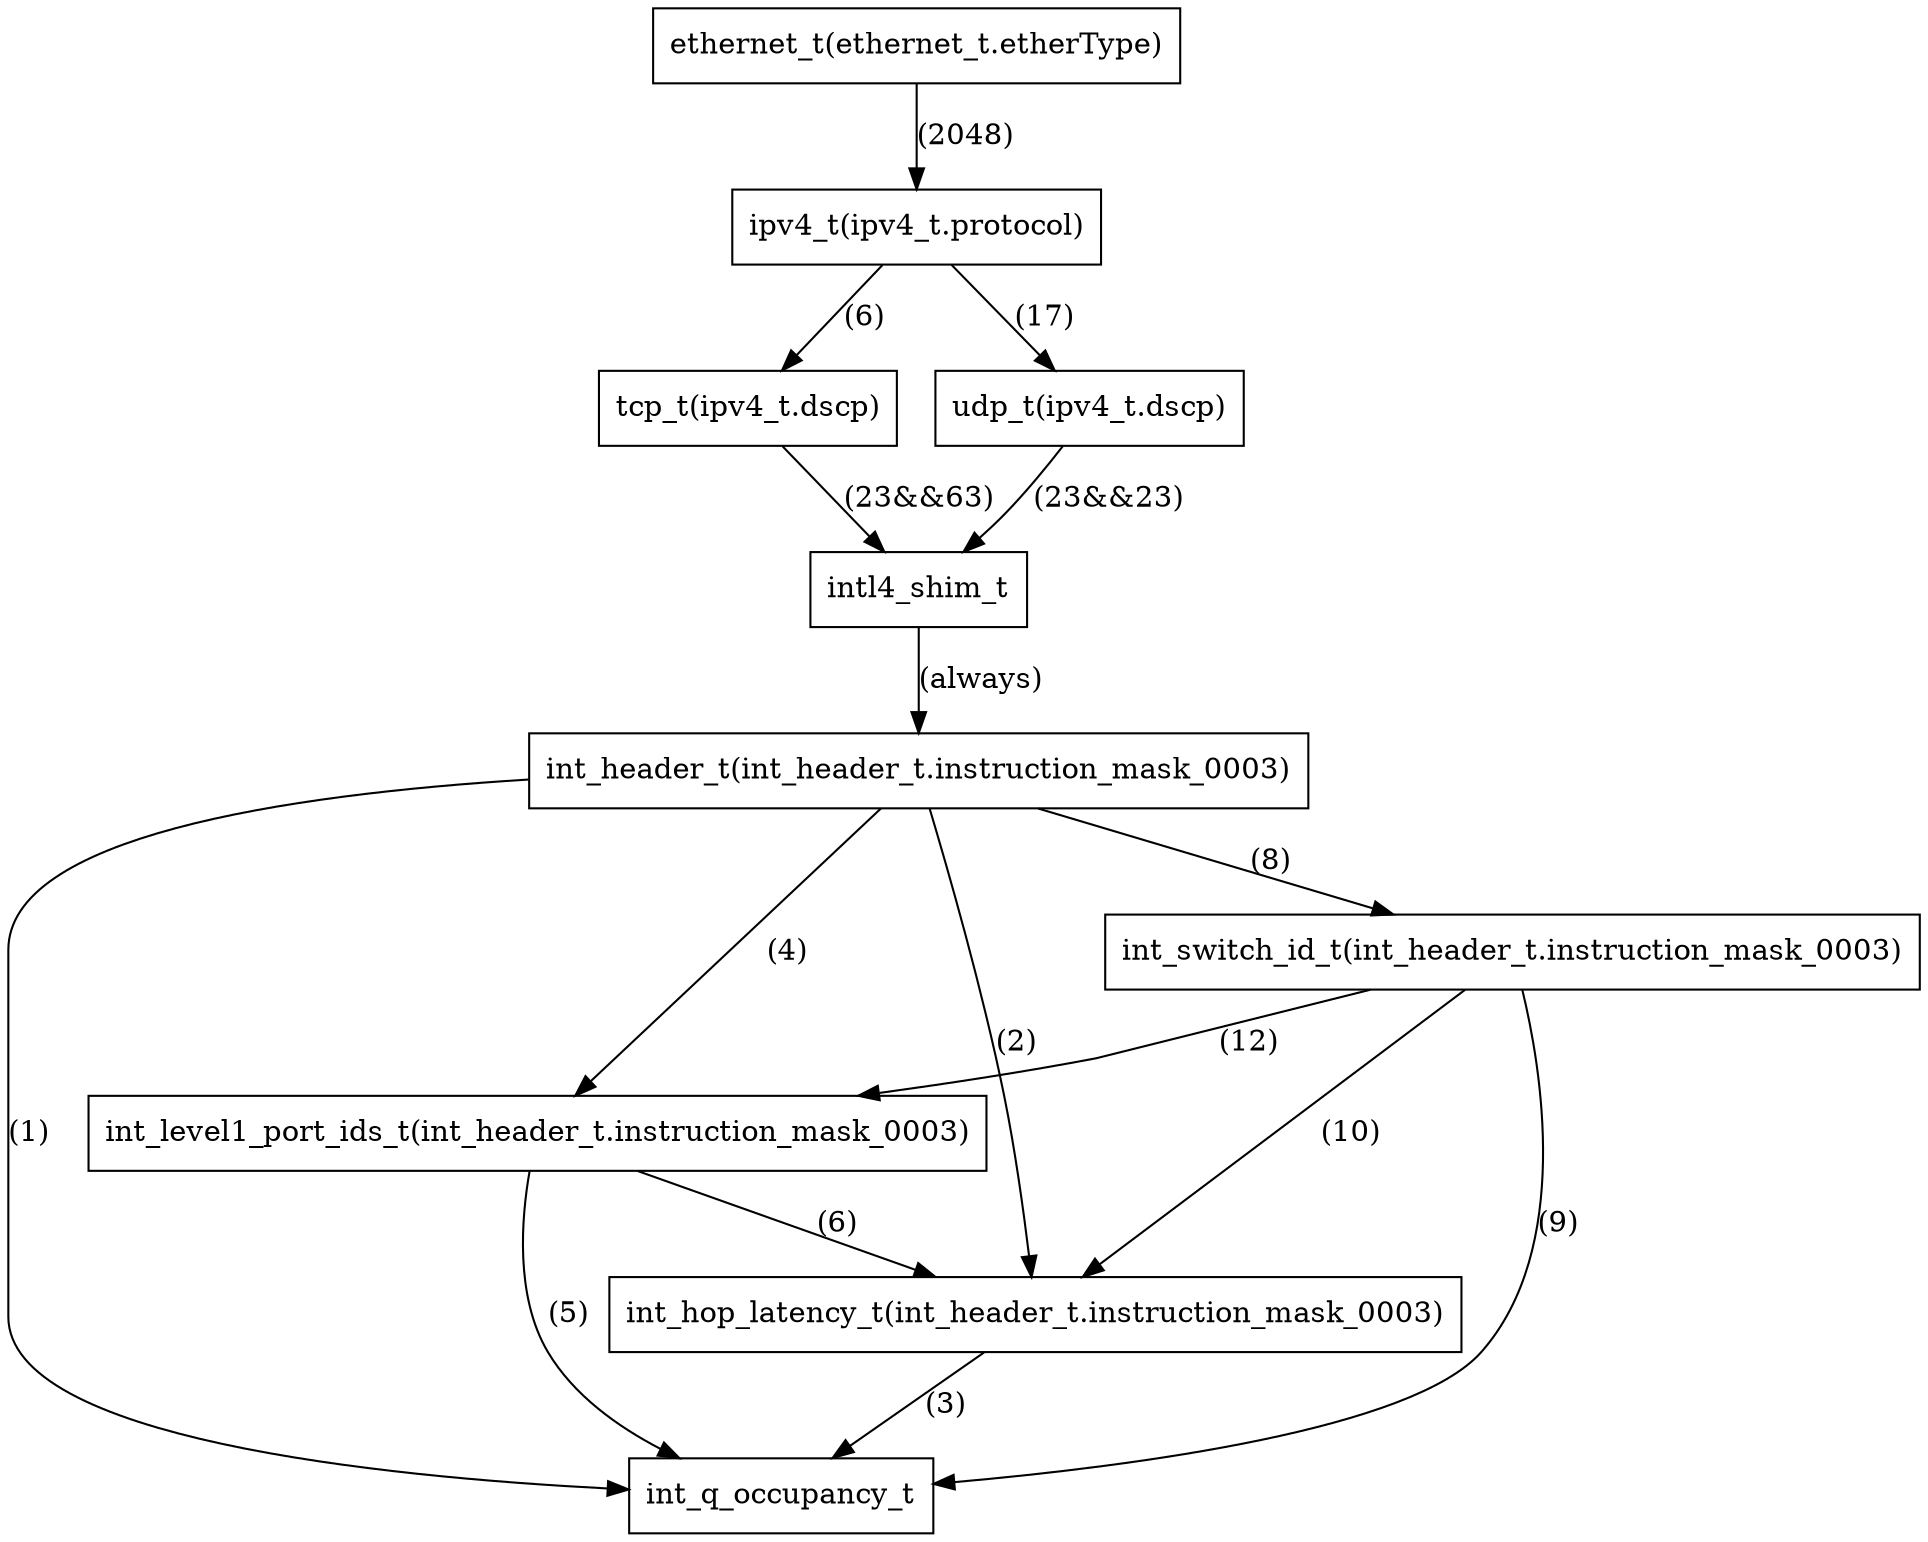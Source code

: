 digraph Transition{

int_header_t ["shape" = rectangle, "label" = "int_header_t(int_header_t.instruction_mask_0003)"]

int_q_occupancy_t ["shape" = rectangle, "label" = "int_q_occupancy_t"]

int_hop_latency_t ["shape" = rectangle, "label" = "int_hop_latency_t(int_header_t.instruction_mask_0003)"]

int_level1_port_ids_t ["shape" = rectangle, "label" = "int_level1_port_ids_t(int_header_t.instruction_mask_0003)"]

int_switch_id_t ["shape" = rectangle, "label" = "int_switch_id_t(int_header_t.instruction_mask_0003)"]

ethernet_t ["shape" = rectangle, "label" = "ethernet_t(ethernet_t.etherType)"]

ipv4_t ["shape" = rectangle, "label" = "ipv4_t(ipv4_t.protocol)"]

intl4_shim_t ["shape" = rectangle, "label" = "intl4_shim_t"]

tcp_t ["shape" = rectangle, "label" = "tcp_t(ipv4_t.dscp)"]

udp_t ["shape" = rectangle, "label" = "udp_t(ipv4_t.dscp)"]

int_header_t -> int_q_occupancy_t ["shape" = rectangle, "label" = "(1)"]

int_header_t -> int_hop_latency_t ["shape" = rectangle, "label" = "(2)"]

int_hop_latency_t -> int_q_occupancy_t ["shape" = rectangle, "label" = "(3)"]

int_header_t -> int_level1_port_ids_t ["shape" = rectangle, "label" = "(4)"]

int_level1_port_ids_t -> int_q_occupancy_t ["shape" = rectangle, "label" = "(5)"]

int_level1_port_ids_t -> int_hop_latency_t ["shape" = rectangle, "label" = "(6)"]

int_header_t -> int_switch_id_t ["shape" = rectangle, "label" = "(8)"]

int_switch_id_t -> int_q_occupancy_t ["shape" = rectangle, "label" = "(9)"]

int_switch_id_t -> int_hop_latency_t ["shape" = rectangle, "label" = "(10)"]

int_switch_id_t -> int_level1_port_ids_t ["shape" = rectangle, "label" = "(12)"]

ethernet_t -> ipv4_t ["shape" = rectangle, "label" = "(2048)"]

intl4_shim_t -> int_header_t ["shape" = rectangle, "label" = "(always)"]

ipv4_t -> tcp_t ["shape" = rectangle, "label" = "(6)"]

ipv4_t -> udp_t ["shape" = rectangle, "label" = "(17)"]

tcp_t -> intl4_shim_t ["shape" = rectangle, "label" = "(23&&63)"]

udp_t -> intl4_shim_t ["shape" = rectangle, "label" = "(23&&23)"]

}

